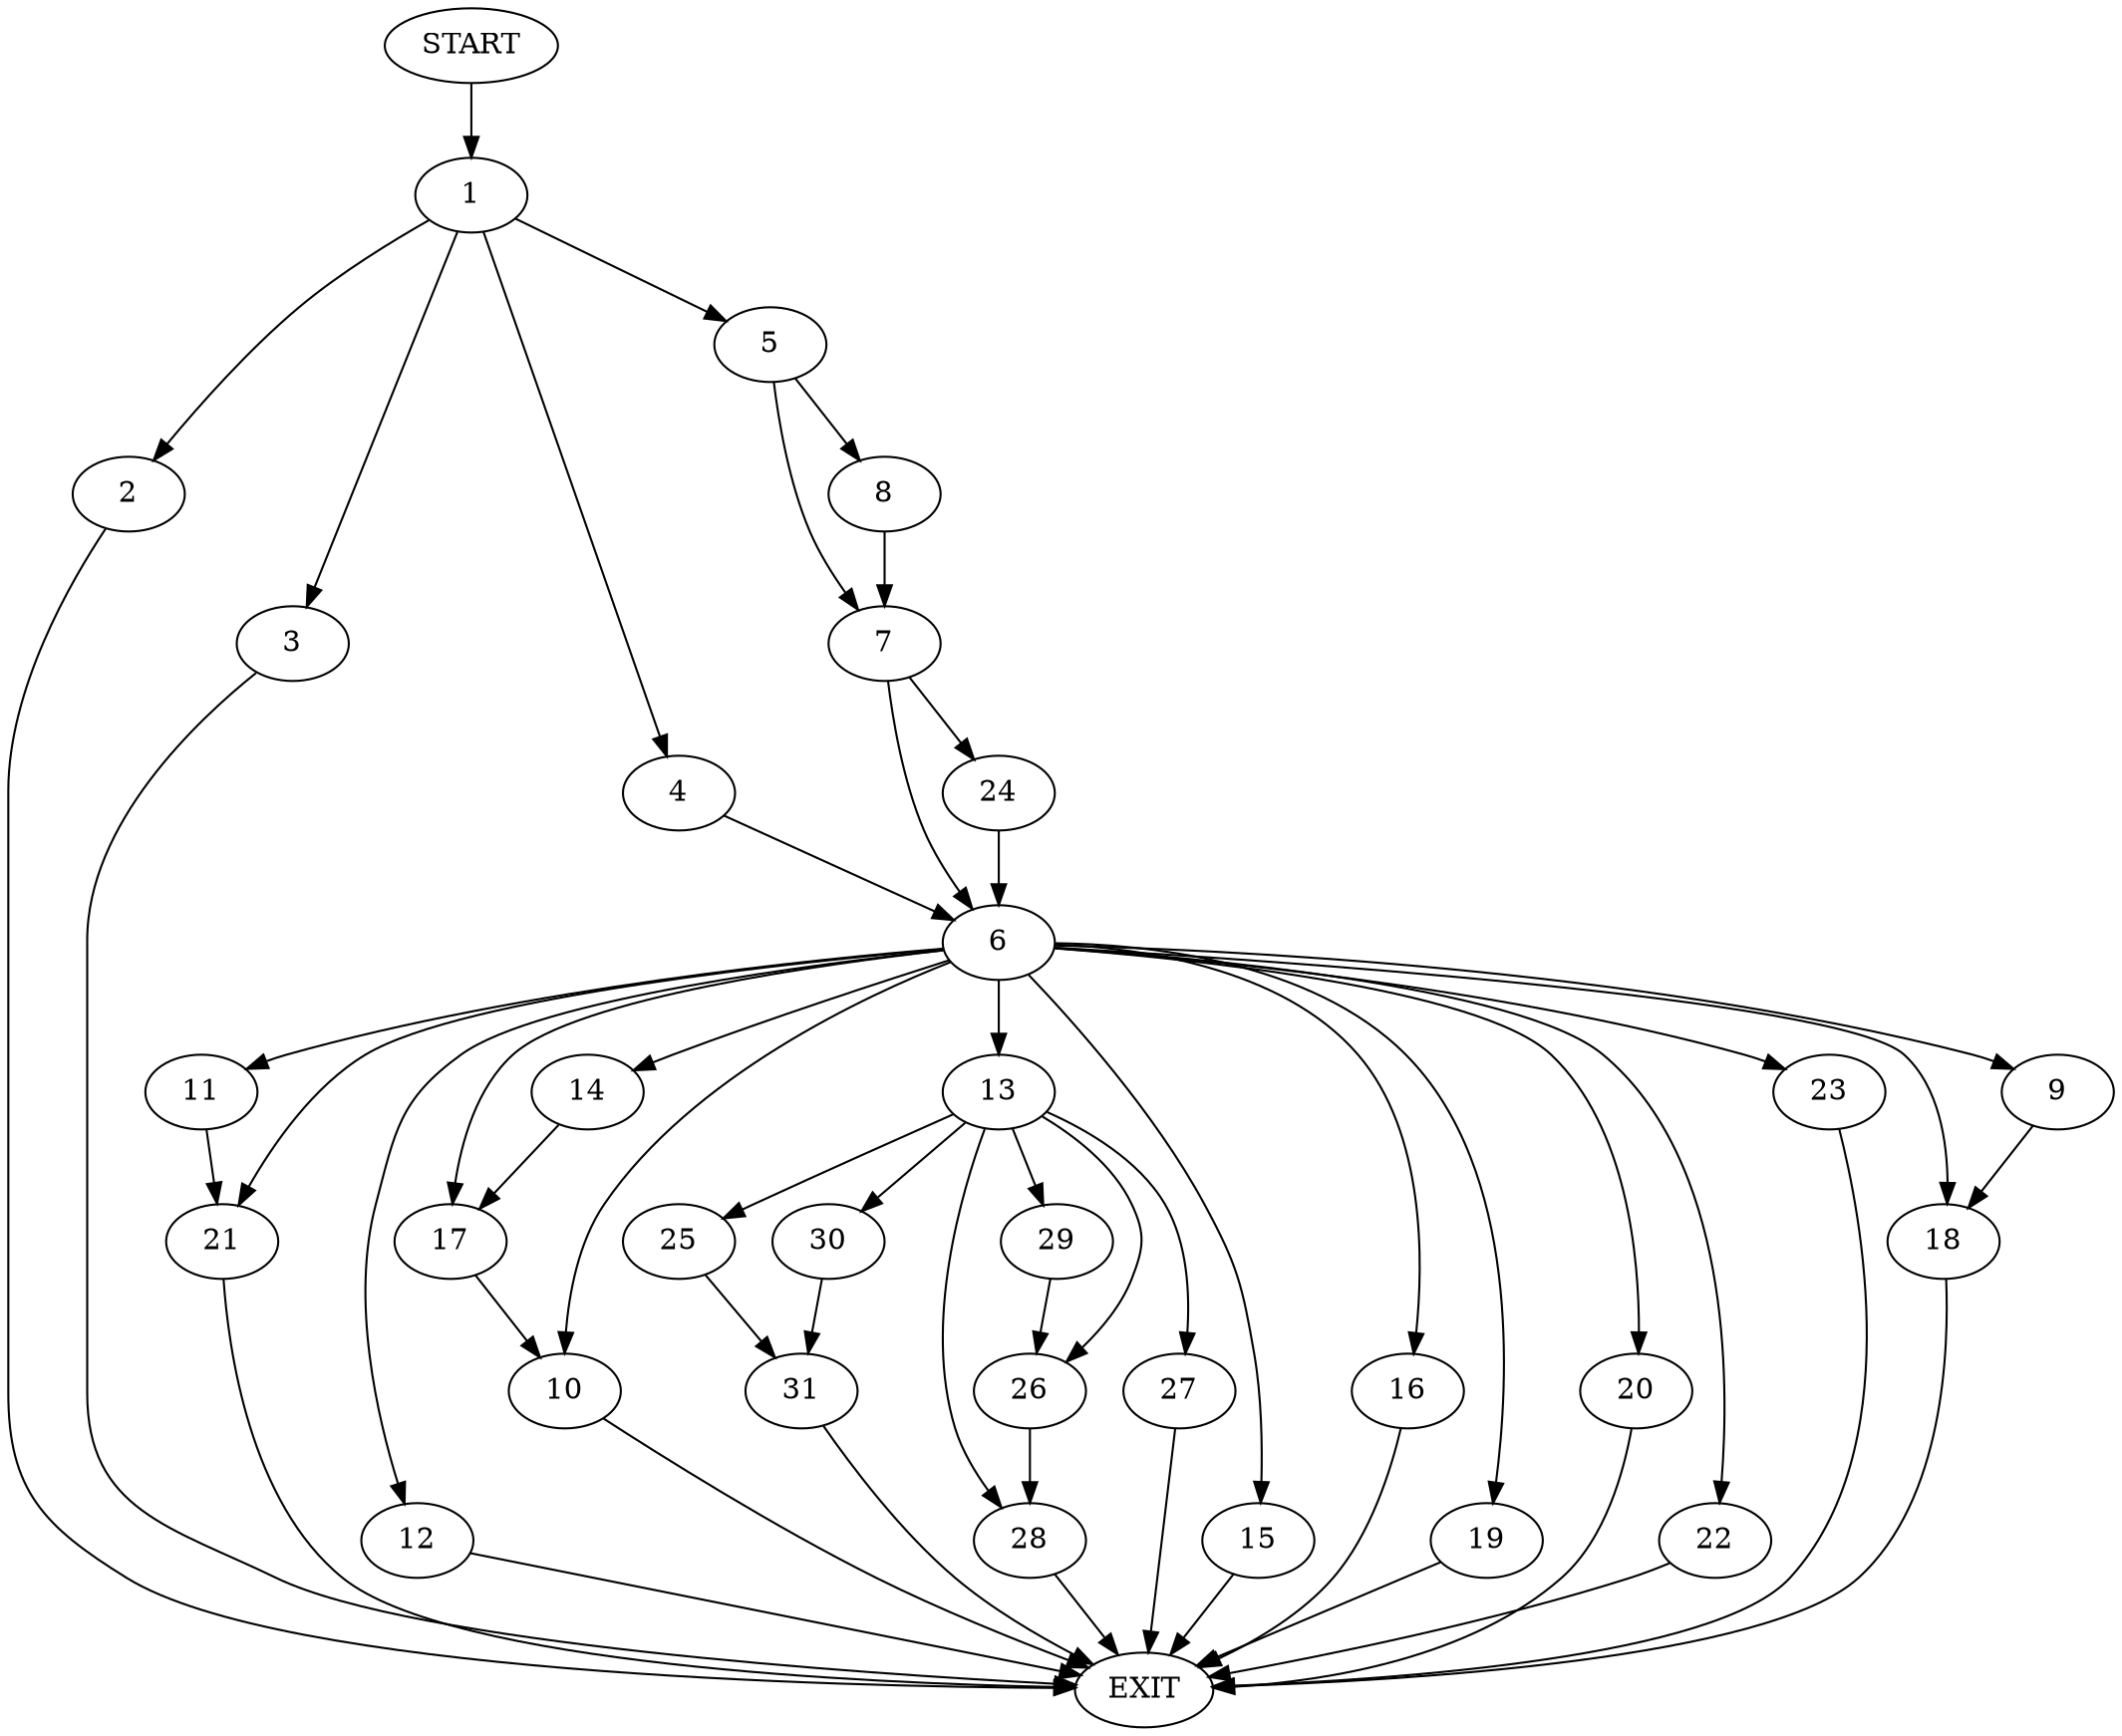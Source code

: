 digraph {
0 [label="START"]
32 [label="EXIT"]
0 -> 1
1 -> 2
1 -> 3
1 -> 4
1 -> 5
2 -> 32
4 -> 6
5 -> 7
5 -> 8
3 -> 32
6 -> 9
6 -> 10
6 -> 11
6 -> 12
6 -> 13
6 -> 14
6 -> 15
6 -> 16
6 -> 17
6 -> 18
6 -> 19
6 -> 20
6 -> 21
6 -> 22
6 -> 23
7 -> 24
7 -> 6
8 -> 7
24 -> 6
15 -> 32
18 -> 32
14 -> 17
23 -> 32
16 -> 32
10 -> 32
11 -> 21
12 -> 32
13 -> 25
13 -> 26
13 -> 27
13 -> 28
13 -> 29
13 -> 30
17 -> 10
21 -> 32
22 -> 32
9 -> 18
19 -> 32
20 -> 32
28 -> 32
29 -> 26
27 -> 32
25 -> 31
30 -> 31
26 -> 28
31 -> 32
}
